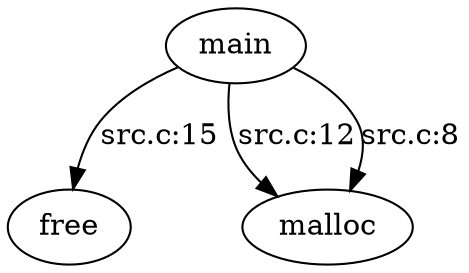 digraph G {
  main;
  free;
  malloc;
  
  
  main -> free [label="src.c:15", ];
  main -> malloc [label="src.c:12", ];
  main -> malloc [label="src.c:8", ];
  
  }